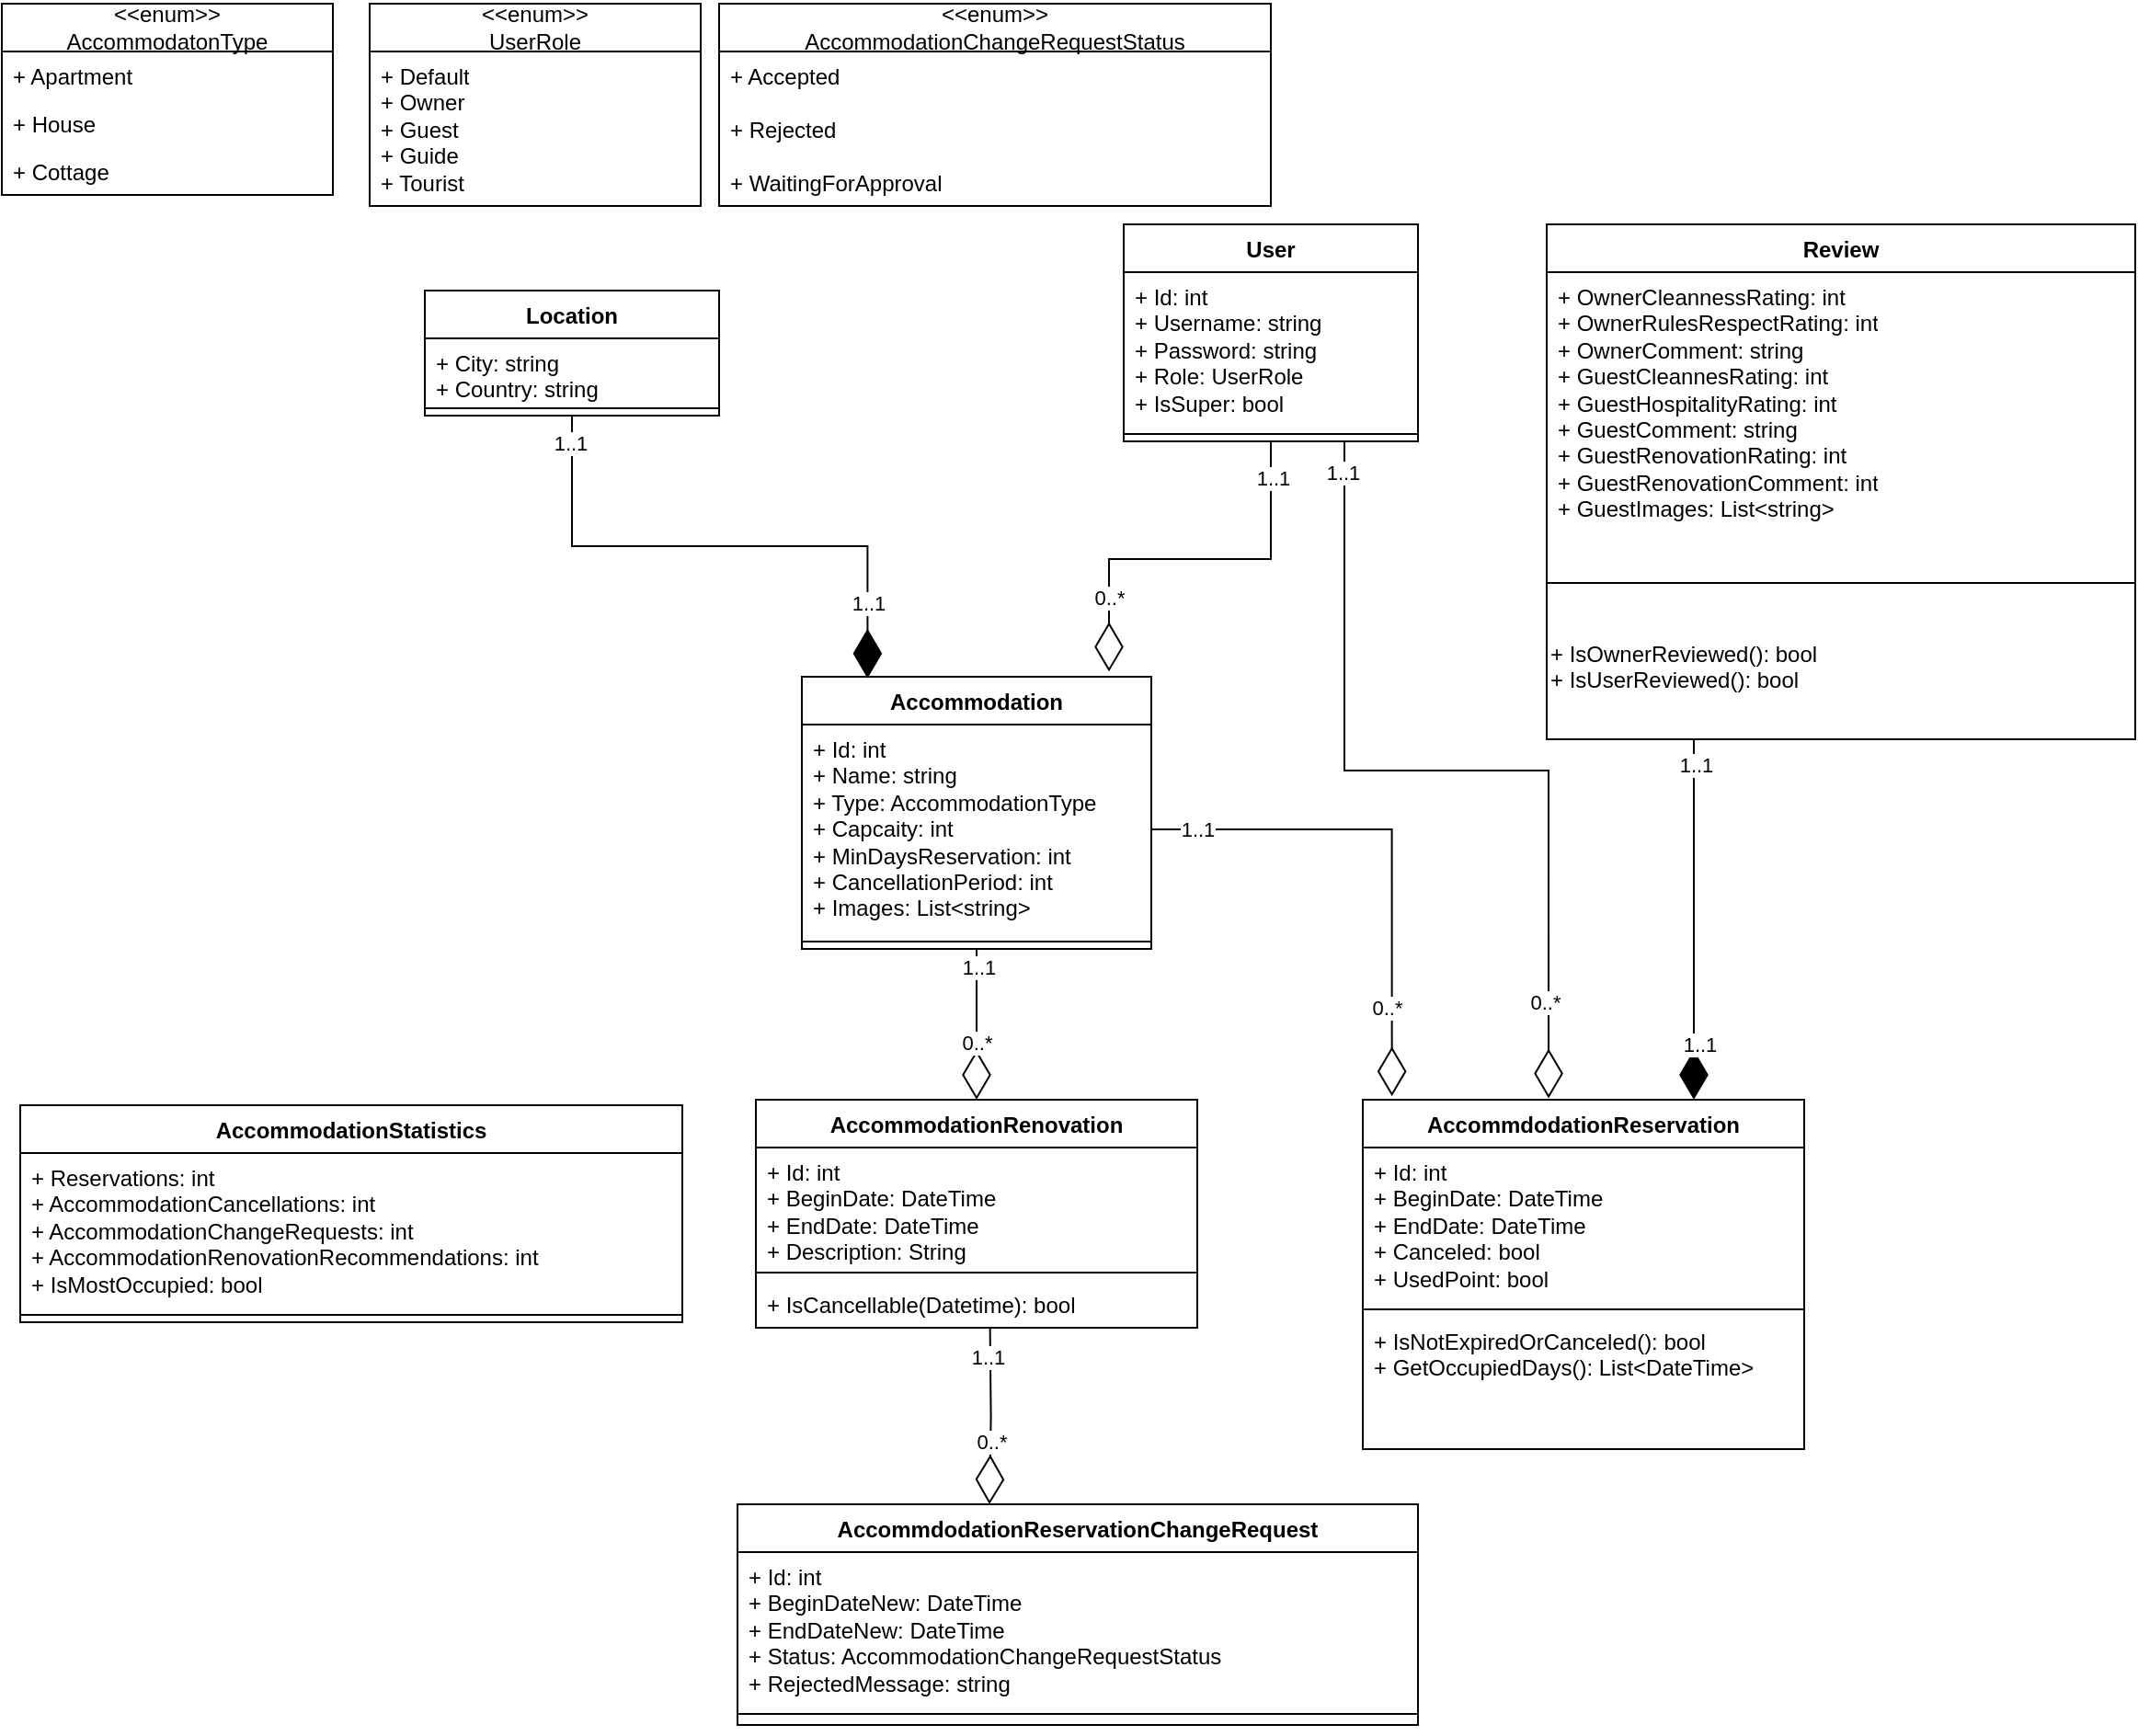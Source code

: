 <mxfile version="24.4.0" type="device">
  <diagram id="_0lMjJNFGIserrG-lEn7" name="Page-1">
    <mxGraphModel dx="794" dy="1600" grid="1" gridSize="10" guides="1" tooltips="1" connect="1" arrows="1" fold="1" page="1" pageScale="1" pageWidth="850" pageHeight="1100" math="0" shadow="0">
      <root>
        <mxCell id="0" />
        <mxCell id="1" parent="0" />
        <mxCell id="dGZtFye8N5Q8rCxETJtN-3" value="AccommodationRenovation" style="swimlane;fontStyle=1;align=center;verticalAlign=top;childLayout=stackLayout;horizontal=1;startSize=26;horizontalStack=0;resizeParent=1;resizeParentMax=0;resizeLast=0;collapsible=1;marginBottom=0;whiteSpace=wrap;html=1;" parent="1" vertex="1">
          <mxGeometry x="420" y="-500" width="240" height="124" as="geometry" />
        </mxCell>
        <object label="+ Id: int&lt;div&gt;+ BeginDate: DateTime&lt;/div&gt;&lt;div&gt;+ EndDate: DateTime&lt;/div&gt;&lt;div&gt;+ Description: String&lt;/div&gt;" BeginDate="DateTime&#xa;" id="dGZtFye8N5Q8rCxETJtN-4">
          <mxCell style="text;strokeColor=none;fillColor=none;align=left;verticalAlign=top;spacingLeft=4;spacingRight=4;overflow=hidden;rotatable=0;points=[[0,0.5],[1,0.5]];portConstraint=eastwest;whiteSpace=wrap;html=1;" parent="dGZtFye8N5Q8rCxETJtN-3" vertex="1">
            <mxGeometry y="26" width="240" height="64" as="geometry" />
          </mxCell>
        </object>
        <mxCell id="dGZtFye8N5Q8rCxETJtN-5" value="" style="line;strokeWidth=1;fillColor=none;align=left;verticalAlign=middle;spacingTop=-1;spacingLeft=3;spacingRight=3;rotatable=0;labelPosition=right;points=[];portConstraint=eastwest;strokeColor=inherit;" parent="dGZtFye8N5Q8rCxETJtN-3" vertex="1">
          <mxGeometry y="90" width="240" height="8" as="geometry" />
        </mxCell>
        <mxCell id="dGZtFye8N5Q8rCxETJtN-6" value="+ IsCancellable(Datetime): bool&lt;div&gt;&lt;br&gt;&lt;/div&gt;" style="text;strokeColor=none;fillColor=none;align=left;verticalAlign=top;spacingLeft=4;spacingRight=4;overflow=hidden;rotatable=0;points=[[0,0.5],[1,0.5]];portConstraint=eastwest;whiteSpace=wrap;html=1;" parent="dGZtFye8N5Q8rCxETJtN-3" vertex="1">
          <mxGeometry y="98" width="240" height="26" as="geometry" />
        </mxCell>
        <mxCell id="dGZtFye8N5Q8rCxETJtN-12" value="Accommodation" style="swimlane;fontStyle=1;align=center;verticalAlign=top;childLayout=stackLayout;horizontal=1;startSize=26;horizontalStack=0;resizeParent=1;resizeParentMax=0;resizeLast=0;collapsible=1;marginBottom=0;whiteSpace=wrap;html=1;" parent="1" vertex="1">
          <mxGeometry x="445" y="-730" width="190" height="148" as="geometry" />
        </mxCell>
        <mxCell id="dGZtFye8N5Q8rCxETJtN-19" value="+ Id: int&lt;div&gt;+ Name: string&lt;/div&gt;&lt;div&gt;+ Type: AccommodationType&lt;/div&gt;&lt;div&gt;+ Capcaity: int&lt;/div&gt;&lt;div&gt;+ MinDaysReservation: int&lt;/div&gt;&lt;div&gt;+ CancellationPeriod: int&lt;/div&gt;&lt;div&gt;+ Images: List&amp;lt;string&amp;gt;&lt;/div&gt;" style="text;strokeColor=none;fillColor=none;align=left;verticalAlign=top;spacingLeft=4;spacingRight=4;overflow=hidden;rotatable=0;points=[[0,0.5],[1,0.5]];portConstraint=eastwest;whiteSpace=wrap;html=1;" parent="dGZtFye8N5Q8rCxETJtN-12" vertex="1">
          <mxGeometry y="26" width="190" height="114" as="geometry" />
        </mxCell>
        <mxCell id="dGZtFye8N5Q8rCxETJtN-14" value="" style="line;strokeWidth=1;fillColor=none;align=left;verticalAlign=middle;spacingTop=-1;spacingLeft=3;spacingRight=3;rotatable=0;labelPosition=right;points=[];portConstraint=eastwest;strokeColor=inherit;" parent="dGZtFye8N5Q8rCxETJtN-12" vertex="1">
          <mxGeometry y="140" width="190" height="8" as="geometry" />
        </mxCell>
        <mxCell id="dGZtFye8N5Q8rCxETJtN-22" value="&amp;lt;&amp;lt;enum&amp;gt;&amp;gt;&lt;div&gt;AccommodatonType&lt;/div&gt;" style="swimlane;fontStyle=0;childLayout=stackLayout;horizontal=1;startSize=26;fillColor=none;horizontalStack=0;resizeParent=1;resizeParentMax=0;resizeLast=0;collapsible=1;marginBottom=0;whiteSpace=wrap;html=1;" parent="1" vertex="1">
          <mxGeometry x="10" y="-1096" width="180" height="104" as="geometry" />
        </mxCell>
        <mxCell id="dGZtFye8N5Q8rCxETJtN-23" value="+ Apartment" style="text;strokeColor=none;fillColor=none;align=left;verticalAlign=top;spacingLeft=4;spacingRight=4;overflow=hidden;rotatable=0;points=[[0,0.5],[1,0.5]];portConstraint=eastwest;whiteSpace=wrap;html=1;" parent="dGZtFye8N5Q8rCxETJtN-22" vertex="1">
          <mxGeometry y="26" width="180" height="26" as="geometry" />
        </mxCell>
        <mxCell id="dGZtFye8N5Q8rCxETJtN-24" value="+ House" style="text;strokeColor=none;fillColor=none;align=left;verticalAlign=top;spacingLeft=4;spacingRight=4;overflow=hidden;rotatable=0;points=[[0,0.5],[1,0.5]];portConstraint=eastwest;whiteSpace=wrap;html=1;" parent="dGZtFye8N5Q8rCxETJtN-22" vertex="1">
          <mxGeometry y="52" width="180" height="26" as="geometry" />
        </mxCell>
        <mxCell id="dGZtFye8N5Q8rCxETJtN-25" value="+ Cottage" style="text;strokeColor=none;fillColor=none;align=left;verticalAlign=top;spacingLeft=4;spacingRight=4;overflow=hidden;rotatable=0;points=[[0,0.5],[1,0.5]];portConstraint=eastwest;whiteSpace=wrap;html=1;" parent="dGZtFye8N5Q8rCxETJtN-22" vertex="1">
          <mxGeometry y="78" width="180" height="26" as="geometry" />
        </mxCell>
        <mxCell id="dGZtFye8N5Q8rCxETJtN-36" value="&amp;lt;&amp;lt;enum&amp;gt;&amp;gt;&lt;div&gt;UserRole&lt;/div&gt;" style="swimlane;fontStyle=0;childLayout=stackLayout;horizontal=1;startSize=26;fillColor=none;horizontalStack=0;resizeParent=1;resizeParentMax=0;resizeLast=0;collapsible=1;marginBottom=0;whiteSpace=wrap;html=1;" parent="1" vertex="1">
          <mxGeometry x="210" y="-1096" width="180" height="110" as="geometry" />
        </mxCell>
        <mxCell id="dGZtFye8N5Q8rCxETJtN-39" value="&lt;div&gt;+ Default&lt;/div&gt;&lt;div&gt;+ Owner&lt;/div&gt;+ Guest&lt;div&gt;+ Guide&lt;/div&gt;&lt;div&gt;+ Tourist&lt;/div&gt;" style="text;strokeColor=none;fillColor=none;align=left;verticalAlign=top;spacingLeft=4;spacingRight=4;overflow=hidden;rotatable=0;points=[[0,0.5],[1,0.5]];portConstraint=eastwest;whiteSpace=wrap;html=1;" parent="dGZtFye8N5Q8rCxETJtN-36" vertex="1">
          <mxGeometry y="26" width="180" height="84" as="geometry" />
        </mxCell>
        <mxCell id="dGZtFye8N5Q8rCxETJtN-45" value="User" style="swimlane;fontStyle=1;align=center;verticalAlign=top;childLayout=stackLayout;horizontal=1;startSize=26;horizontalStack=0;resizeParent=1;resizeParentMax=0;resizeLast=0;collapsible=1;marginBottom=0;whiteSpace=wrap;html=1;" parent="1" vertex="1">
          <mxGeometry x="620" y="-976" width="160" height="118" as="geometry" />
        </mxCell>
        <mxCell id="dGZtFye8N5Q8rCxETJtN-46" value="+ Id: int&lt;div&gt;+ Username: string&lt;/div&gt;&lt;div&gt;+ Password: string&lt;/div&gt;&lt;div&gt;+ Role: UserRole&lt;/div&gt;&lt;div&gt;+ IsSuper: bool&lt;/div&gt;" style="text;strokeColor=none;fillColor=none;align=left;verticalAlign=top;spacingLeft=4;spacingRight=4;overflow=hidden;rotatable=0;points=[[0,0.5],[1,0.5]];portConstraint=eastwest;whiteSpace=wrap;html=1;" parent="dGZtFye8N5Q8rCxETJtN-45" vertex="1">
          <mxGeometry y="26" width="160" height="84" as="geometry" />
        </mxCell>
        <mxCell id="dGZtFye8N5Q8rCxETJtN-47" value="" style="line;strokeWidth=1;fillColor=none;align=left;verticalAlign=middle;spacingTop=-1;spacingLeft=3;spacingRight=3;rotatable=0;labelPosition=right;points=[];portConstraint=eastwest;strokeColor=inherit;" parent="dGZtFye8N5Q8rCxETJtN-45" vertex="1">
          <mxGeometry y="110" width="160" height="8" as="geometry" />
        </mxCell>
        <mxCell id="dGZtFye8N5Q8rCxETJtN-49" value="Location" style="swimlane;fontStyle=1;align=center;verticalAlign=top;childLayout=stackLayout;horizontal=1;startSize=26;horizontalStack=0;resizeParent=1;resizeParentMax=0;resizeLast=0;collapsible=1;marginBottom=0;whiteSpace=wrap;html=1;" parent="1" vertex="1">
          <mxGeometry x="240" y="-940" width="160" height="68" as="geometry" />
        </mxCell>
        <mxCell id="dGZtFye8N5Q8rCxETJtN-50" value="+ City: string&lt;div&gt;+ Country: string&lt;/div&gt;" style="text;strokeColor=none;fillColor=none;align=left;verticalAlign=top;spacingLeft=4;spacingRight=4;overflow=hidden;rotatable=0;points=[[0,0.5],[1,0.5]];portConstraint=eastwest;whiteSpace=wrap;html=1;" parent="dGZtFye8N5Q8rCxETJtN-49" vertex="1">
          <mxGeometry y="26" width="160" height="34" as="geometry" />
        </mxCell>
        <mxCell id="dGZtFye8N5Q8rCxETJtN-51" value="" style="line;strokeWidth=1;fillColor=none;align=left;verticalAlign=middle;spacingTop=-1;spacingLeft=3;spacingRight=3;rotatable=0;labelPosition=right;points=[];portConstraint=eastwest;strokeColor=inherit;" parent="dGZtFye8N5Q8rCxETJtN-49" vertex="1">
          <mxGeometry y="60" width="160" height="8" as="geometry" />
        </mxCell>
        <mxCell id="dGZtFye8N5Q8rCxETJtN-58" value="" style="endArrow=diamondThin;endFill=0;endSize=24;html=1;rounded=0;exitX=0.5;exitY=1;exitDx=0;exitDy=0;entryX=0.5;entryY=0;entryDx=0;entryDy=0;edgeStyle=orthogonalEdgeStyle;" parent="1" source="dGZtFye8N5Q8rCxETJtN-12" target="dGZtFye8N5Q8rCxETJtN-3" edge="1">
          <mxGeometry width="160" relative="1" as="geometry">
            <mxPoint x="60" y="-540" as="sourcePoint" />
            <mxPoint x="220" y="-540" as="targetPoint" />
          </mxGeometry>
        </mxCell>
        <mxCell id="W29QxoVNz13E3nJzaayq-7" value="1..1" style="edgeLabel;html=1;align=center;verticalAlign=middle;resizable=0;points=[];" parent="dGZtFye8N5Q8rCxETJtN-58" vertex="1" connectable="0">
          <mxGeometry x="-0.752" y="1" relative="1" as="geometry">
            <mxPoint as="offset" />
          </mxGeometry>
        </mxCell>
        <mxCell id="W29QxoVNz13E3nJzaayq-8" value="0..*" style="edgeLabel;html=1;align=center;verticalAlign=middle;resizable=0;points=[];" parent="dGZtFye8N5Q8rCxETJtN-58" vertex="1" connectable="0">
          <mxGeometry x="0.24" relative="1" as="geometry">
            <mxPoint as="offset" />
          </mxGeometry>
        </mxCell>
        <mxCell id="dGZtFye8N5Q8rCxETJtN-67" value="" style="endArrow=diamondThin;endFill=0;endSize=24;html=1;rounded=0;exitX=0.5;exitY=1;exitDx=0;exitDy=0;entryX=0.879;entryY=-0.019;entryDx=0;entryDy=0;edgeStyle=orthogonalEdgeStyle;entryPerimeter=0;" parent="1" source="dGZtFye8N5Q8rCxETJtN-45" target="dGZtFye8N5Q8rCxETJtN-12" edge="1">
          <mxGeometry width="160" relative="1" as="geometry">
            <mxPoint x="600" y="-840" as="sourcePoint" />
            <mxPoint x="600" y="-738" as="targetPoint" />
          </mxGeometry>
        </mxCell>
        <mxCell id="W29QxoVNz13E3nJzaayq-13" value="1..1" style="edgeLabel;html=1;align=center;verticalAlign=middle;resizable=0;points=[];" parent="dGZtFye8N5Q8rCxETJtN-67" vertex="1" connectable="0">
          <mxGeometry x="-0.828" y="1" relative="1" as="geometry">
            <mxPoint y="1" as="offset" />
          </mxGeometry>
        </mxCell>
        <mxCell id="W29QxoVNz13E3nJzaayq-14" value="0..*" style="edgeLabel;html=1;align=center;verticalAlign=middle;resizable=0;points=[];" parent="dGZtFye8N5Q8rCxETJtN-67" vertex="1" connectable="0">
          <mxGeometry x="0.623" relative="1" as="geometry">
            <mxPoint as="offset" />
          </mxGeometry>
        </mxCell>
        <mxCell id="dGZtFye8N5Q8rCxETJtN-73" value="AccommodationStatistics" style="swimlane;fontStyle=1;align=center;verticalAlign=top;childLayout=stackLayout;horizontal=1;startSize=26;horizontalStack=0;resizeParent=1;resizeParentMax=0;resizeLast=0;collapsible=1;marginBottom=0;whiteSpace=wrap;html=1;" parent="1" vertex="1">
          <mxGeometry x="20" y="-497" width="360" height="118" as="geometry" />
        </mxCell>
        <object label="+ Reservations: int&lt;div&gt;+ AccommodationCancellations: int&lt;/div&gt;&lt;div&gt;+ AccommodationChangeRequests: int&lt;/div&gt;&lt;div&gt;+ AccommodationRenovationRecommendations: int&lt;/div&gt;&lt;div&gt;+ IsMostOccupied: bool&lt;/div&gt;" BeginDate="DateTime&#xa;" id="dGZtFye8N5Q8rCxETJtN-74">
          <mxCell style="text;strokeColor=none;fillColor=none;align=left;verticalAlign=top;spacingLeft=4;spacingRight=4;overflow=hidden;rotatable=0;points=[[0,0.5],[1,0.5]];portConstraint=eastwest;whiteSpace=wrap;html=1;" parent="dGZtFye8N5Q8rCxETJtN-73" vertex="1">
            <mxGeometry y="26" width="360" height="84" as="geometry" />
          </mxCell>
        </object>
        <mxCell id="dGZtFye8N5Q8rCxETJtN-75" value="" style="line;strokeWidth=1;fillColor=none;align=left;verticalAlign=middle;spacingTop=-1;spacingLeft=3;spacingRight=3;rotatable=0;labelPosition=right;points=[];portConstraint=eastwest;strokeColor=inherit;" parent="dGZtFye8N5Q8rCxETJtN-73" vertex="1">
          <mxGeometry y="110" width="360" height="8" as="geometry" />
        </mxCell>
        <mxCell id="dGZtFye8N5Q8rCxETJtN-78" value="" style="endArrow=diamondThin;endFill=1;endSize=24;html=1;rounded=0;edgeStyle=orthogonalEdgeStyle;entryX=0.188;entryY=0.006;entryDx=0;entryDy=0;exitX=0.5;exitY=1;exitDx=0;exitDy=0;entryPerimeter=0;" parent="1" source="dGZtFye8N5Q8rCxETJtN-49" target="dGZtFye8N5Q8rCxETJtN-12" edge="1">
          <mxGeometry width="160" relative="1" as="geometry">
            <mxPoint x="300" y="-840" as="sourcePoint" />
            <mxPoint x="480" y="-830" as="targetPoint" />
          </mxGeometry>
        </mxCell>
        <mxCell id="W29QxoVNz13E3nJzaayq-11" value="1..1" style="edgeLabel;html=1;align=center;verticalAlign=middle;resizable=0;points=[];" parent="dGZtFye8N5Q8rCxETJtN-78" vertex="1" connectable="0">
          <mxGeometry x="-0.904" y="-1" relative="1" as="geometry">
            <mxPoint as="offset" />
          </mxGeometry>
        </mxCell>
        <mxCell id="W29QxoVNz13E3nJzaayq-12" value="1..1" style="edgeLabel;html=1;align=center;verticalAlign=middle;resizable=0;points=[];" parent="dGZtFye8N5Q8rCxETJtN-78" vertex="1" connectable="0">
          <mxGeometry x="0.725" relative="1" as="geometry">
            <mxPoint as="offset" />
          </mxGeometry>
        </mxCell>
        <mxCell id="MHMPz5J3MRUcWMm1FLCJ-1" value="AccommdodationReservation" style="swimlane;fontStyle=1;align=center;verticalAlign=top;childLayout=stackLayout;horizontal=1;startSize=26;horizontalStack=0;resizeParent=1;resizeParentMax=0;resizeLast=0;collapsible=1;marginBottom=0;whiteSpace=wrap;html=1;" parent="1" vertex="1">
          <mxGeometry x="750" y="-500" width="240" height="190" as="geometry" />
        </mxCell>
        <object label="+ Id: int&lt;div&gt;+ BeginDate: DateTime&lt;/div&gt;&lt;div&gt;+ EndDate: DateTime&lt;/div&gt;&lt;div&gt;+ Canceled: bool&lt;/div&gt;&lt;div&gt;+ UsedPoint: bool&lt;/div&gt;&lt;div&gt;&lt;br&gt;&lt;/div&gt;&lt;div&gt;&lt;br&gt;&lt;/div&gt;" BeginDate="DateTime&#xa;" id="MHMPz5J3MRUcWMm1FLCJ-2">
          <mxCell style="text;strokeColor=none;fillColor=none;align=left;verticalAlign=top;spacingLeft=4;spacingRight=4;overflow=hidden;rotatable=0;points=[[0,0.5],[1,0.5]];portConstraint=eastwest;whiteSpace=wrap;html=1;" parent="MHMPz5J3MRUcWMm1FLCJ-1" vertex="1">
            <mxGeometry y="26" width="240" height="84" as="geometry" />
          </mxCell>
        </object>
        <mxCell id="MHMPz5J3MRUcWMm1FLCJ-3" value="" style="line;strokeWidth=1;fillColor=none;align=left;verticalAlign=middle;spacingTop=-1;spacingLeft=3;spacingRight=3;rotatable=0;labelPosition=right;points=[];portConstraint=eastwest;strokeColor=inherit;" parent="MHMPz5J3MRUcWMm1FLCJ-1" vertex="1">
          <mxGeometry y="110" width="240" height="8" as="geometry" />
        </mxCell>
        <mxCell id="MHMPz5J3MRUcWMm1FLCJ-4" value="&lt;div&gt;+ IsNotExpiredOrCanceled(): bool&lt;/div&gt;&lt;div&gt;+ GetOccupiedDays(): List&amp;lt;DateTime&amp;gt;&lt;/div&gt;&lt;div&gt;&lt;br&gt;&lt;/div&gt;" style="text;strokeColor=none;fillColor=none;align=left;verticalAlign=top;spacingLeft=4;spacingRight=4;overflow=hidden;rotatable=0;points=[[0,0.5],[1,0.5]];portConstraint=eastwest;whiteSpace=wrap;html=1;" parent="MHMPz5J3MRUcWMm1FLCJ-1" vertex="1">
          <mxGeometry y="118" width="240" height="72" as="geometry" />
        </mxCell>
        <mxCell id="MHMPz5J3MRUcWMm1FLCJ-8" value="" style="endArrow=diamondThin;endFill=0;endSize=24;html=1;rounded=0;exitX=0.75;exitY=1;exitDx=0;exitDy=0;edgeStyle=orthogonalEdgeStyle;entryX=0.421;entryY=-0.004;entryDx=0;entryDy=0;entryPerimeter=0;" parent="1" source="dGZtFye8N5Q8rCxETJtN-45" target="MHMPz5J3MRUcWMm1FLCJ-1" edge="1">
          <mxGeometry width="160" relative="1" as="geometry">
            <mxPoint x="610" y="-630" as="sourcePoint" />
            <mxPoint x="770" y="-630" as="targetPoint" />
          </mxGeometry>
        </mxCell>
        <mxCell id="W29QxoVNz13E3nJzaayq-17" value="1..1" style="edgeLabel;html=1;align=center;verticalAlign=middle;resizable=0;points=[];" parent="MHMPz5J3MRUcWMm1FLCJ-8" vertex="1" connectable="0">
          <mxGeometry x="-0.928" y="-1" relative="1" as="geometry">
            <mxPoint as="offset" />
          </mxGeometry>
        </mxCell>
        <mxCell id="W29QxoVNz13E3nJzaayq-18" value="0..*" style="edgeLabel;html=1;align=center;verticalAlign=middle;resizable=0;points=[];" parent="MHMPz5J3MRUcWMm1FLCJ-8" vertex="1" connectable="0">
          <mxGeometry x="0.775" y="-2" relative="1" as="geometry">
            <mxPoint as="offset" />
          </mxGeometry>
        </mxCell>
        <mxCell id="MHMPz5J3MRUcWMm1FLCJ-12" value="" style="endArrow=diamondThin;endFill=0;endSize=24;html=1;rounded=0;entryX=0.066;entryY=-0.01;entryDx=0;entryDy=0;entryPerimeter=0;exitX=1;exitY=0.5;exitDx=0;exitDy=0;edgeStyle=orthogonalEdgeStyle;" parent="1" source="dGZtFye8N5Q8rCxETJtN-19" target="MHMPz5J3MRUcWMm1FLCJ-1" edge="1">
          <mxGeometry width="160" relative="1" as="geometry">
            <mxPoint x="720" y="-660" as="sourcePoint" />
            <mxPoint x="730" y="-510" as="targetPoint" />
          </mxGeometry>
        </mxCell>
        <mxCell id="W29QxoVNz13E3nJzaayq-9" value="1..1" style="edgeLabel;html=1;align=center;verticalAlign=middle;resizable=0;points=[];" parent="MHMPz5J3MRUcWMm1FLCJ-12" vertex="1" connectable="0">
          <mxGeometry x="-0.817" relative="1" as="geometry">
            <mxPoint as="offset" />
          </mxGeometry>
        </mxCell>
        <mxCell id="W29QxoVNz13E3nJzaayq-10" value="0..*" style="edgeLabel;html=1;align=center;verticalAlign=middle;resizable=0;points=[];" parent="MHMPz5J3MRUcWMm1FLCJ-12" vertex="1" connectable="0">
          <mxGeometry x="0.667" y="-3" relative="1" as="geometry">
            <mxPoint y="-2" as="offset" />
          </mxGeometry>
        </mxCell>
        <mxCell id="MHMPz5J3MRUcWMm1FLCJ-15" value="Review" style="swimlane;fontStyle=1;align=center;verticalAlign=top;childLayout=stackLayout;horizontal=1;startSize=26;horizontalStack=0;resizeParent=1;resizeParentMax=0;resizeLast=0;collapsible=1;marginBottom=0;whiteSpace=wrap;html=1;" parent="1" vertex="1">
          <mxGeometry x="850" y="-976" width="320" height="280" as="geometry" />
        </mxCell>
        <mxCell id="MHMPz5J3MRUcWMm1FLCJ-16" value="+ OwnerCleannessRating: int&lt;div&gt;+ OwnerRulesRespectRating: int&lt;/div&gt;&lt;div&gt;+ OwnerComment: string&lt;/div&gt;&lt;div&gt;+ GuestCleannesRating: int&lt;/div&gt;&lt;div&gt;+ GuestHospitalityRating: int&lt;/div&gt;&lt;div&gt;+ GuestComment: string&lt;/div&gt;&lt;div&gt;+ GuestRenovationRating: int&lt;/div&gt;&lt;div&gt;+ GuestRenovationComment: int&lt;/div&gt;&lt;div&gt;+ GuestImages: List&amp;lt;string&amp;gt;&lt;/div&gt;" style="text;strokeColor=none;fillColor=none;align=left;verticalAlign=top;spacingLeft=4;spacingRight=4;overflow=hidden;rotatable=0;points=[[0,0.5],[1,0.5]];portConstraint=eastwest;whiteSpace=wrap;html=1;" parent="MHMPz5J3MRUcWMm1FLCJ-15" vertex="1">
          <mxGeometry y="26" width="320" height="144" as="geometry" />
        </mxCell>
        <mxCell id="MHMPz5J3MRUcWMm1FLCJ-17" value="" style="line;strokeWidth=1;fillColor=none;align=left;verticalAlign=middle;spacingTop=-1;spacingLeft=3;spacingRight=3;rotatable=0;labelPosition=right;points=[];portConstraint=eastwest;strokeColor=inherit;" parent="MHMPz5J3MRUcWMm1FLCJ-15" vertex="1">
          <mxGeometry y="170" width="320" height="50" as="geometry" />
        </mxCell>
        <mxCell id="KGiLC0jw4tgJ0mNEWli--3" value="+ IsOwnerReviewed(): bool&#xa;+ IsUserReviewed(): bool" style="text;whiteSpace=wrap;html=1;" vertex="1" parent="MHMPz5J3MRUcWMm1FLCJ-15">
          <mxGeometry y="220" width="320" height="60" as="geometry" />
        </mxCell>
        <mxCell id="MHMPz5J3MRUcWMm1FLCJ-18" value="" style="endArrow=diamondThin;endFill=1;endSize=24;html=1;rounded=0;entryX=0.75;entryY=0;entryDx=0;entryDy=0;exitX=0.25;exitY=1;exitDx=0;exitDy=0;edgeStyle=orthogonalEdgeStyle;" parent="1" source="MHMPz5J3MRUcWMm1FLCJ-15" target="MHMPz5J3MRUcWMm1FLCJ-1" edge="1">
          <mxGeometry width="160" relative="1" as="geometry">
            <mxPoint x="570" y="-620" as="sourcePoint" />
            <mxPoint x="730" y="-620" as="targetPoint" />
          </mxGeometry>
        </mxCell>
        <mxCell id="W29QxoVNz13E3nJzaayq-19" value="1..1" style="edgeLabel;html=1;align=center;verticalAlign=middle;resizable=0;points=[];" parent="MHMPz5J3MRUcWMm1FLCJ-18" vertex="1" connectable="0">
          <mxGeometry x="-0.857" y="1" relative="1" as="geometry">
            <mxPoint as="offset" />
          </mxGeometry>
        </mxCell>
        <mxCell id="W29QxoVNz13E3nJzaayq-20" value="1..1" style="edgeLabel;html=1;align=center;verticalAlign=middle;resizable=0;points=[];" parent="MHMPz5J3MRUcWMm1FLCJ-18" vertex="1" connectable="0">
          <mxGeometry x="0.694" y="3" relative="1" as="geometry">
            <mxPoint as="offset" />
          </mxGeometry>
        </mxCell>
        <mxCell id="MHMPz5J3MRUcWMm1FLCJ-21" value="AccommdodationReservationChangeRequest" style="swimlane;fontStyle=1;align=center;verticalAlign=top;childLayout=stackLayout;horizontal=1;startSize=26;horizontalStack=0;resizeParent=1;resizeParentMax=0;resizeLast=0;collapsible=1;marginBottom=0;whiteSpace=wrap;html=1;" parent="1" vertex="1">
          <mxGeometry x="410" y="-280" width="370" height="120" as="geometry" />
        </mxCell>
        <object label="+ Id: int&lt;div&gt;+ BeginDateNew: DateTime&lt;/div&gt;&lt;div&gt;+ EndDateNew: DateTime&lt;/div&gt;&lt;div&gt;+ Status: AccommodationChangeRequestStatus&lt;/div&gt;&lt;div&gt;+ RejectedMessage: string&lt;/div&gt;&lt;div&gt;&lt;br&gt;&lt;/div&gt;&lt;div&gt;&lt;br&gt;&lt;/div&gt;" BeginDate="DateTime&#xa;" id="MHMPz5J3MRUcWMm1FLCJ-22">
          <mxCell style="text;strokeColor=none;fillColor=none;align=left;verticalAlign=top;spacingLeft=4;spacingRight=4;overflow=hidden;rotatable=0;points=[[0,0.5],[1,0.5]];portConstraint=eastwest;whiteSpace=wrap;html=1;" parent="MHMPz5J3MRUcWMm1FLCJ-21" vertex="1">
            <mxGeometry y="26" width="370" height="84" as="geometry" />
          </mxCell>
        </object>
        <mxCell id="MHMPz5J3MRUcWMm1FLCJ-23" value="" style="line;strokeWidth=1;fillColor=none;align=left;verticalAlign=middle;spacingTop=-1;spacingLeft=3;spacingRight=3;rotatable=0;labelPosition=right;points=[];portConstraint=eastwest;strokeColor=inherit;" parent="MHMPz5J3MRUcWMm1FLCJ-21" vertex="1">
          <mxGeometry y="110" width="370" height="8" as="geometry" />
        </mxCell>
        <mxCell id="MHMPz5J3MRUcWMm1FLCJ-24" value="&lt;div&gt;&lt;br&gt;&lt;/div&gt;" style="text;strokeColor=none;fillColor=none;align=left;verticalAlign=top;spacingLeft=4;spacingRight=4;overflow=hidden;rotatable=0;points=[[0,0.5],[1,0.5]];portConstraint=eastwest;whiteSpace=wrap;html=1;" parent="MHMPz5J3MRUcWMm1FLCJ-21" vertex="1">
          <mxGeometry y="118" width="370" height="2" as="geometry" />
        </mxCell>
        <mxCell id="MHMPz5J3MRUcWMm1FLCJ-25" value="" style="endArrow=diamondThin;endFill=0;endSize=24;html=1;rounded=0;exitX=0.543;exitY=1.013;exitDx=0;exitDy=0;edgeStyle=orthogonalEdgeStyle;exitPerimeter=0;" parent="1" edge="1">
          <mxGeometry width="160" relative="1" as="geometry">
            <mxPoint x="547.32" y="-375.662" as="sourcePoint" />
            <mxPoint x="547" y="-280" as="targetPoint" />
          </mxGeometry>
        </mxCell>
        <mxCell id="W29QxoVNz13E3nJzaayq-1" value="0..*" style="edgeLabel;html=1;align=center;verticalAlign=middle;resizable=0;points=[];" parent="MHMPz5J3MRUcWMm1FLCJ-25" vertex="1" connectable="0">
          <mxGeometry x="0.283" y="5" relative="1" as="geometry">
            <mxPoint x="-5" as="offset" />
          </mxGeometry>
        </mxCell>
        <mxCell id="W29QxoVNz13E3nJzaayq-2" value="1..1" style="edgeLabel;html=1;align=center;verticalAlign=middle;resizable=0;points=[];" parent="MHMPz5J3MRUcWMm1FLCJ-25" vertex="1" connectable="0">
          <mxGeometry x="-0.682" y="-2" relative="1" as="geometry">
            <mxPoint as="offset" />
          </mxGeometry>
        </mxCell>
        <mxCell id="MHMPz5J3MRUcWMm1FLCJ-28" value="&amp;lt;&amp;lt;enum&amp;gt;&amp;gt;&lt;div&gt;AccommodationChangeRequestStatus&lt;/div&gt;" style="swimlane;fontStyle=0;childLayout=stackLayout;horizontal=1;startSize=26;fillColor=none;horizontalStack=0;resizeParent=1;resizeParentMax=0;resizeLast=0;collapsible=1;marginBottom=0;whiteSpace=wrap;html=1;" parent="1" vertex="1">
          <mxGeometry x="400" y="-1096" width="300" height="110" as="geometry" />
        </mxCell>
        <mxCell id="MHMPz5J3MRUcWMm1FLCJ-29" value="&lt;div&gt;+ Accepted&lt;/div&gt;&lt;div&gt;&lt;br&gt;&lt;/div&gt;&lt;div&gt;+ Rejected&lt;/div&gt;&lt;div&gt;&lt;br&gt;&lt;/div&gt;&lt;div&gt;+ WaitingForApproval&lt;/div&gt;&lt;div&gt;&lt;br&gt;&lt;/div&gt;" style="text;strokeColor=none;fillColor=none;align=left;verticalAlign=top;spacingLeft=4;spacingRight=4;overflow=hidden;rotatable=0;points=[[0,0.5],[1,0.5]];portConstraint=eastwest;whiteSpace=wrap;html=1;" parent="MHMPz5J3MRUcWMm1FLCJ-28" vertex="1">
          <mxGeometry y="26" width="300" height="84" as="geometry" />
        </mxCell>
      </root>
    </mxGraphModel>
  </diagram>
</mxfile>
